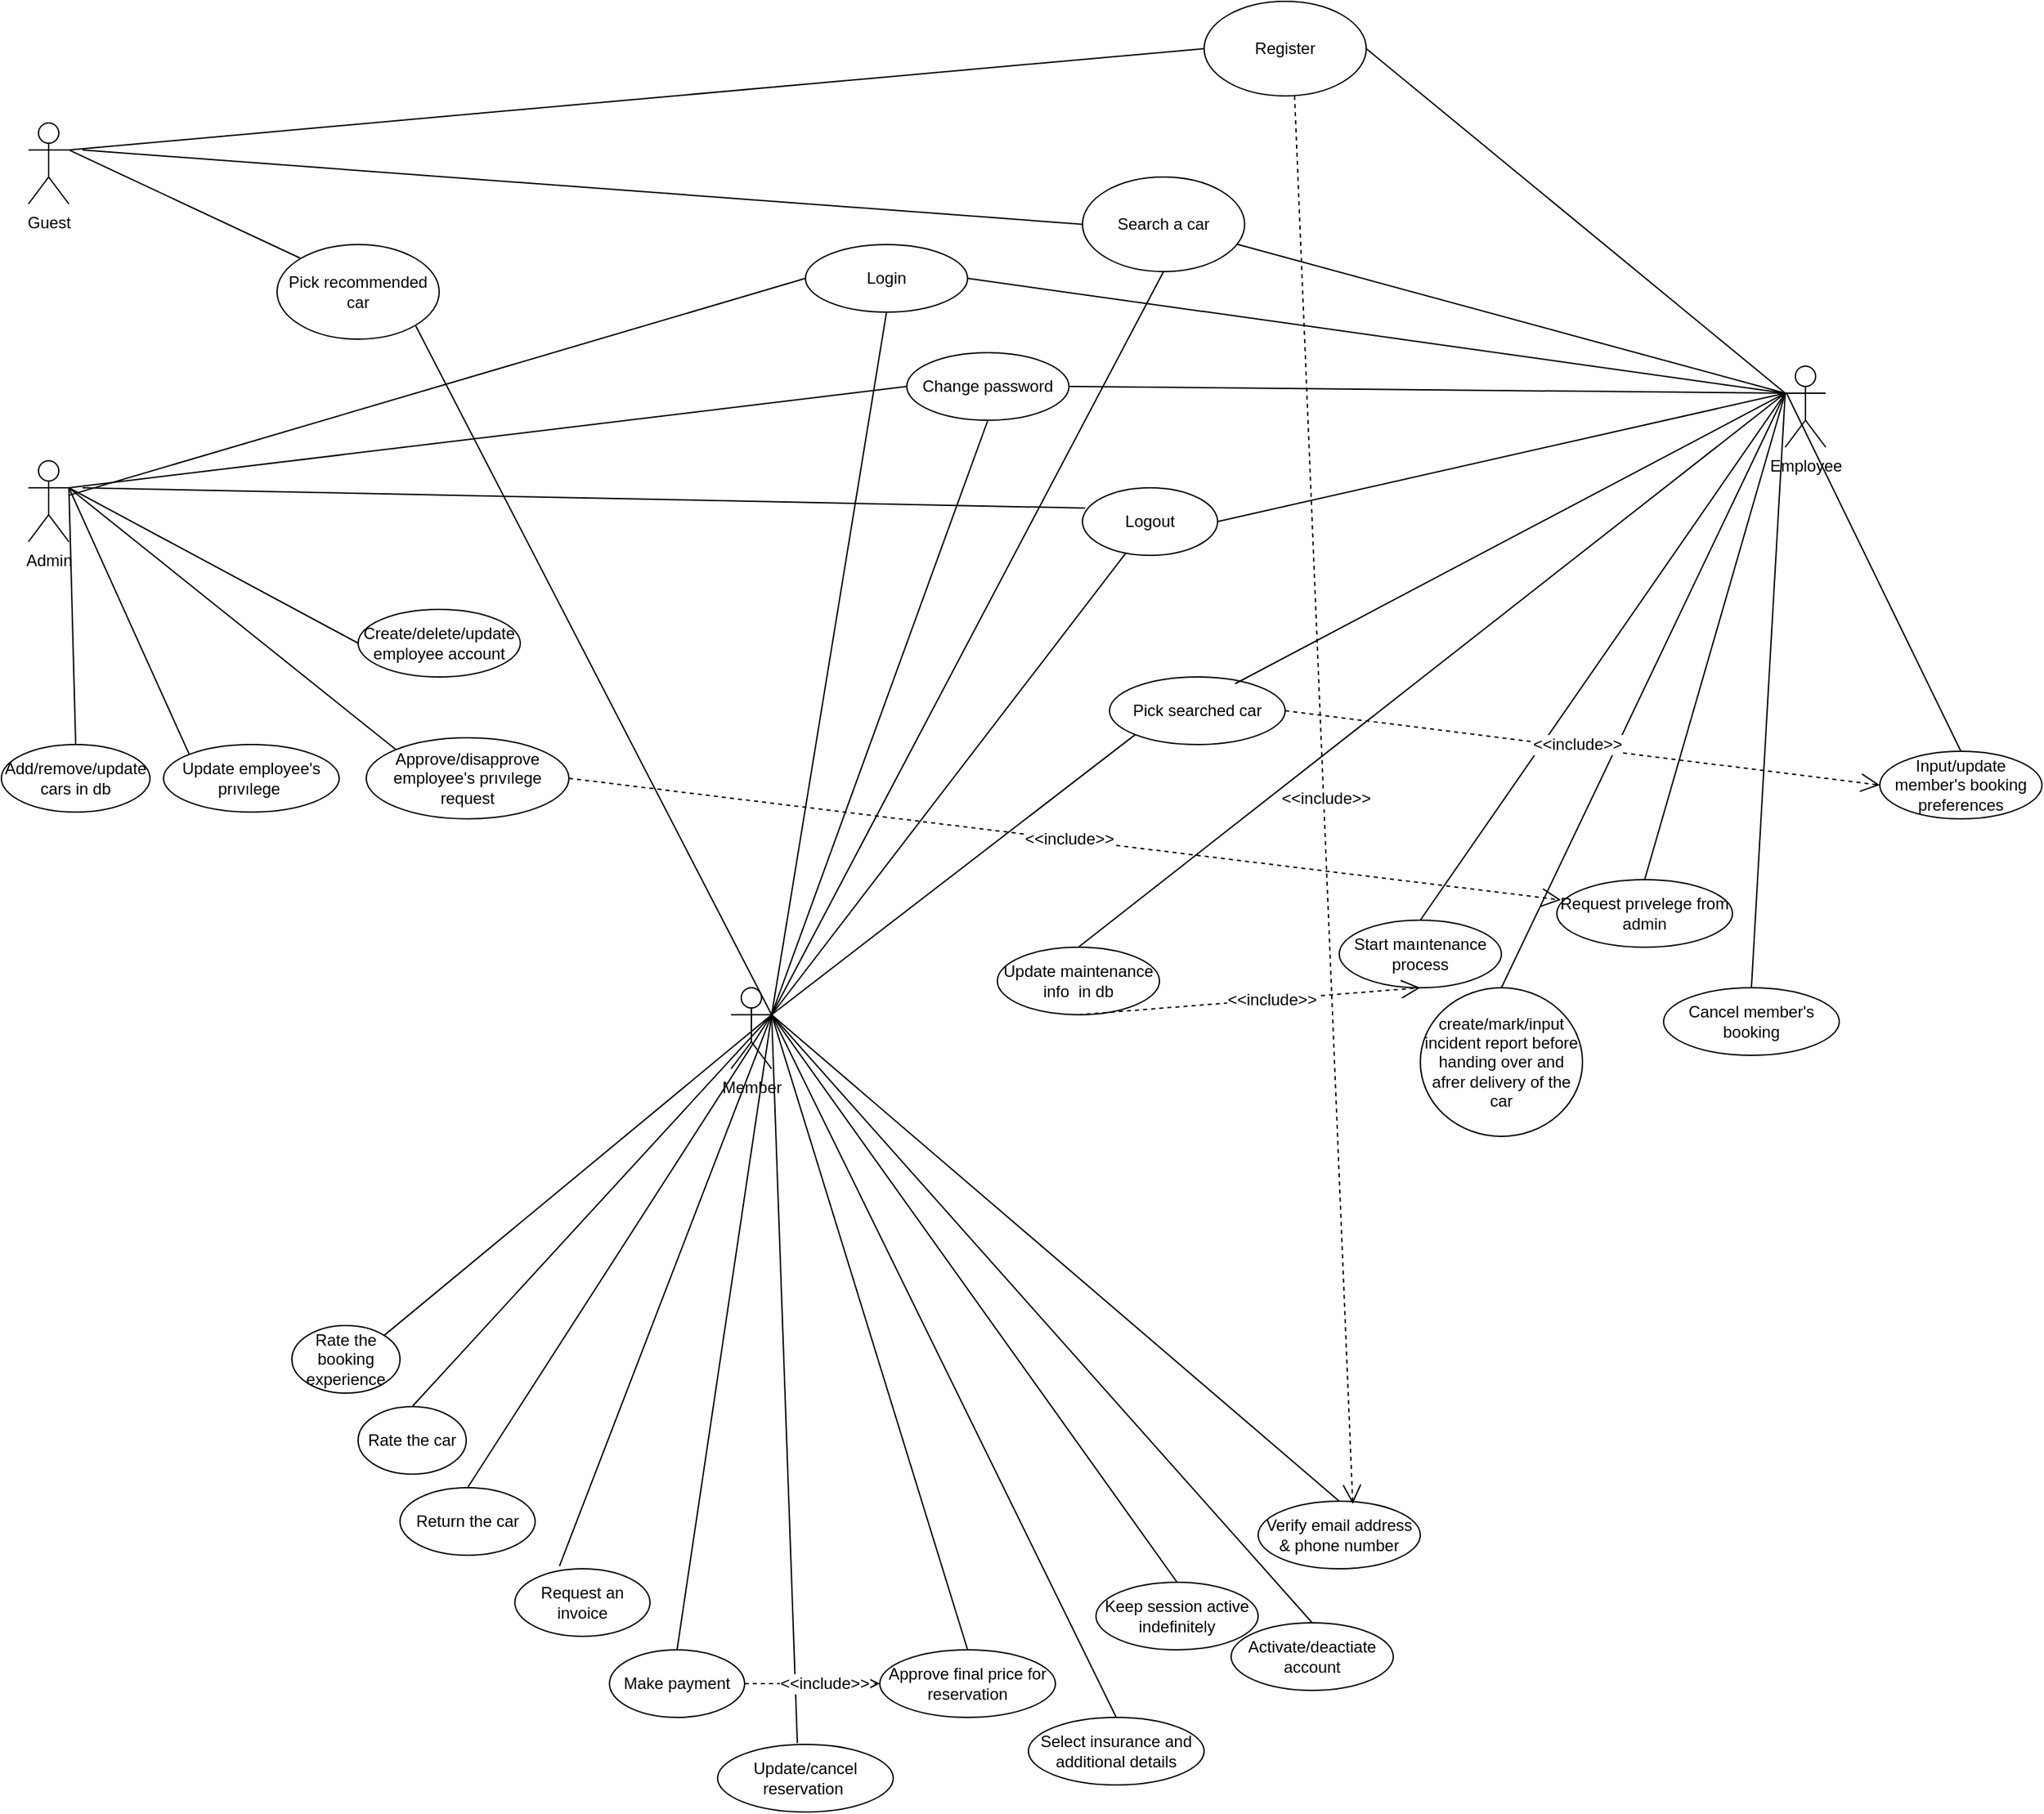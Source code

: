 <mxfile version="12.8.1" type="google"><diagram id="mzJ-m1NzM1ZTGt_eShpj" name="Page-1"><mxGraphModel dx="1422" dy="794" grid="1" gridSize="10" guides="1" tooltips="1" connect="1" arrows="1" fold="1" page="1" pageScale="1" pageWidth="827" pageHeight="1169" math="0" shadow="0"><root><mxCell id="0"/><mxCell id="1" parent="0"/><mxCell id="gpHM_vWi8G7qm4KQUtxU-1" value="Guest" style="shape=umlActor;verticalLabelPosition=bottom;labelBackgroundColor=#ffffff;verticalAlign=top;html=1;" vertex="1" parent="1"><mxGeometry x="110" y="140" width="30" height="60" as="geometry"/></mxCell><mxCell id="gpHM_vWi8G7qm4KQUtxU-2" value="Register" style="ellipse;whiteSpace=wrap;html=1;" vertex="1" parent="1"><mxGeometry x="980" y="50" width="120" height="70" as="geometry"/></mxCell><mxCell id="gpHM_vWi8G7qm4KQUtxU-3" value="" style="endArrow=none;html=1;entryX=0;entryY=0.5;entryDx=0;entryDy=0;exitX=1;exitY=0.333;exitDx=0;exitDy=0;exitPerimeter=0;" edge="1" parent="1" source="gpHM_vWi8G7qm4KQUtxU-1" target="gpHM_vWi8G7qm4KQUtxU-2"><mxGeometry width="50" height="50" relative="1" as="geometry"><mxPoint x="390" y="430" as="sourcePoint"/><mxPoint x="440" y="380" as="targetPoint"/></mxGeometry></mxCell><mxCell id="gpHM_vWi8G7qm4KQUtxU-4" value="Pick recommended car" style="ellipse;whiteSpace=wrap;html=1;" vertex="1" parent="1"><mxGeometry x="294" y="230" width="120" height="70" as="geometry"/></mxCell><mxCell id="gpHM_vWi8G7qm4KQUtxU-5" value="" style="endArrow=none;html=1;exitX=1;exitY=0.333;exitDx=0;exitDy=0;exitPerimeter=0;entryX=0;entryY=0;entryDx=0;entryDy=0;" edge="1" parent="1" source="gpHM_vWi8G7qm4KQUtxU-1" target="gpHM_vWi8G7qm4KQUtxU-4"><mxGeometry width="50" height="50" relative="1" as="geometry"><mxPoint x="390" y="430" as="sourcePoint"/><mxPoint x="440" y="380" as="targetPoint"/></mxGeometry></mxCell><mxCell id="gpHM_vWi8G7qm4KQUtxU-6" value="Admin" style="shape=umlActor;verticalLabelPosition=bottom;labelBackgroundColor=#ffffff;verticalAlign=top;html=1;" vertex="1" parent="1"><mxGeometry x="110" y="390" width="30" height="60" as="geometry"/></mxCell><mxCell id="gpHM_vWi8G7qm4KQUtxU-7" value="Login" style="ellipse;whiteSpace=wrap;html=1;" vertex="1" parent="1"><mxGeometry x="685" y="230" width="120" height="50" as="geometry"/></mxCell><mxCell id="gpHM_vWi8G7qm4KQUtxU-8" value="Create/delete/update employee account" style="ellipse;whiteSpace=wrap;html=1;" vertex="1" parent="1"><mxGeometry x="354" y="500" width="120" height="50" as="geometry"/></mxCell><mxCell id="gpHM_vWi8G7qm4KQUtxU-10" value="Change password" style="ellipse;whiteSpace=wrap;html=1;" vertex="1" parent="1"><mxGeometry x="760" y="310" width="120" height="50" as="geometry"/></mxCell><mxCell id="gpHM_vWi8G7qm4KQUtxU-11" value="Approve/disapprove employee's prıvılege request" style="ellipse;whiteSpace=wrap;html=1;" vertex="1" parent="1"><mxGeometry x="360" y="595" width="150" height="60" as="geometry"/></mxCell><mxCell id="gpHM_vWi8G7qm4KQUtxU-12" value="Update employee's prıvılege&amp;nbsp;" style="ellipse;whiteSpace=wrap;html=1;" vertex="1" parent="1"><mxGeometry x="210" y="600" width="130" height="50" as="geometry"/></mxCell><mxCell id="gpHM_vWi8G7qm4KQUtxU-13" value="Logout" style="ellipse;whiteSpace=wrap;html=1;" vertex="1" parent="1"><mxGeometry x="890" y="410" width="100" height="50" as="geometry"/></mxCell><mxCell id="gpHM_vWi8G7qm4KQUtxU-14" value="Add/remove/update cars in db" style="ellipse;whiteSpace=wrap;html=1;" vertex="1" parent="1"><mxGeometry x="90" y="600" width="110" height="50" as="geometry"/></mxCell><mxCell id="gpHM_vWi8G7qm4KQUtxU-15" value="" style="endArrow=none;html=1;entryX=0;entryY=0.5;entryDx=0;entryDy=0;" edge="1" parent="1" source="gpHM_vWi8G7qm4KQUtxU-6" target="gpHM_vWi8G7qm4KQUtxU-7"><mxGeometry width="50" height="50" relative="1" as="geometry"><mxPoint x="410" y="520" as="sourcePoint"/><mxPoint x="460" y="470" as="targetPoint"/></mxGeometry></mxCell><mxCell id="gpHM_vWi8G7qm4KQUtxU-16" value="" style="endArrow=none;html=1;entryX=0;entryY=0.5;entryDx=0;entryDy=0;" edge="1" parent="1" target="gpHM_vWi8G7qm4KQUtxU-8"><mxGeometry width="50" height="50" relative="1" as="geometry"><mxPoint x="140" y="410" as="sourcePoint"/><mxPoint x="460" y="470" as="targetPoint"/></mxGeometry></mxCell><mxCell id="gpHM_vWi8G7qm4KQUtxU-17" value="" style="endArrow=none;html=1;exitX=1;exitY=0.333;exitDx=0;exitDy=0;exitPerimeter=0;entryX=0;entryY=0.5;entryDx=0;entryDy=0;" edge="1" parent="1" source="gpHM_vWi8G7qm4KQUtxU-6" target="gpHM_vWi8G7qm4KQUtxU-10"><mxGeometry width="50" height="50" relative="1" as="geometry"><mxPoint x="410" y="520" as="sourcePoint"/><mxPoint x="460" y="470" as="targetPoint"/></mxGeometry></mxCell><mxCell id="gpHM_vWi8G7qm4KQUtxU-18" value="" style="endArrow=none;html=1;entryX=0;entryY=0;entryDx=0;entryDy=0;" edge="1" parent="1" target="gpHM_vWi8G7qm4KQUtxU-11"><mxGeometry width="50" height="50" relative="1" as="geometry"><mxPoint x="140" y="410" as="sourcePoint"/><mxPoint x="510" y="490" as="targetPoint"/></mxGeometry></mxCell><mxCell id="gpHM_vWi8G7qm4KQUtxU-19" value="" style="endArrow=none;html=1;entryX=0;entryY=0;entryDx=0;entryDy=0;" edge="1" parent="1" target="gpHM_vWi8G7qm4KQUtxU-12"><mxGeometry width="50" height="50" relative="1" as="geometry"><mxPoint x="140" y="410" as="sourcePoint"/><mxPoint x="460" y="470" as="targetPoint"/></mxGeometry></mxCell><mxCell id="gpHM_vWi8G7qm4KQUtxU-20" value="" style="endArrow=none;html=1;entryX=0.02;entryY=0.3;entryDx=0;entryDy=0;entryPerimeter=0;" edge="1" parent="1" target="gpHM_vWi8G7qm4KQUtxU-13"><mxGeometry width="50" height="50" relative="1" as="geometry"><mxPoint x="150" y="410" as="sourcePoint"/><mxPoint x="460" y="470" as="targetPoint"/></mxGeometry></mxCell><mxCell id="gpHM_vWi8G7qm4KQUtxU-21" value="" style="endArrow=none;html=1;entryX=0.5;entryY=0;entryDx=0;entryDy=0;" edge="1" parent="1" target="gpHM_vWi8G7qm4KQUtxU-14"><mxGeometry width="50" height="50" relative="1" as="geometry"><mxPoint x="140" y="410" as="sourcePoint"/><mxPoint x="460" y="470" as="targetPoint"/></mxGeometry></mxCell><mxCell id="gpHM_vWi8G7qm4KQUtxU-22" value="Employee" style="shape=umlActor;verticalLabelPosition=bottom;labelBackgroundColor=#ffffff;verticalAlign=top;html=1;" vertex="1" parent="1"><mxGeometry x="1410" y="320" width="30" height="60" as="geometry"/></mxCell><mxCell id="gpHM_vWi8G7qm4KQUtxU-26" value="Input/update member's booking preferences" style="ellipse;whiteSpace=wrap;html=1;" vertex="1" parent="1"><mxGeometry x="1480" y="605" width="120" height="50" as="geometry"/></mxCell><mxCell id="gpHM_vWi8G7qm4KQUtxU-27" value="Cancel member's booking" style="ellipse;whiteSpace=wrap;html=1;" vertex="1" parent="1"><mxGeometry x="1320" y="780" width="130" height="50" as="geometry"/></mxCell><mxCell id="gpHM_vWi8G7qm4KQUtxU-28" value="Request prıvelege from admin" style="ellipse;whiteSpace=wrap;html=1;" vertex="1" parent="1"><mxGeometry x="1241" y="700" width="130" height="50" as="geometry"/></mxCell><mxCell id="gpHM_vWi8G7qm4KQUtxU-33" value="" style="endArrow=none;html=1;entryX=0.5;entryY=0;entryDx=0;entryDy=0;" edge="1" parent="1" target="gpHM_vWi8G7qm4KQUtxU-26"><mxGeometry width="50" height="50" relative="1" as="geometry"><mxPoint x="1411" y="340" as="sourcePoint"/><mxPoint x="460" y="680" as="targetPoint"/></mxGeometry></mxCell><mxCell id="gpHM_vWi8G7qm4KQUtxU-34" value="" style="endArrow=none;html=1;entryX=0.5;entryY=0;entryDx=0;entryDy=0;exitX=0;exitY=0.333;exitDx=0;exitDy=0;exitPerimeter=0;" edge="1" parent="1" source="gpHM_vWi8G7qm4KQUtxU-22" target="gpHM_vWi8G7qm4KQUtxU-27"><mxGeometry width="50" height="50" relative="1" as="geometry"><mxPoint x="1410" y="350" as="sourcePoint"/><mxPoint x="1259" y="740" as="targetPoint"/></mxGeometry></mxCell><mxCell id="gpHM_vWi8G7qm4KQUtxU-35" value="" style="endArrow=none;html=1;entryX=0.5;entryY=0;entryDx=0;entryDy=0;exitX=0;exitY=0.333;exitDx=0;exitDy=0;exitPerimeter=0;" edge="1" parent="1" source="gpHM_vWi8G7qm4KQUtxU-22" target="gpHM_vWi8G7qm4KQUtxU-28"><mxGeometry width="50" height="50" relative="1" as="geometry"><mxPoint x="1350" y="360" as="sourcePoint"/><mxPoint x="460" y="680" as="targetPoint"/></mxGeometry></mxCell><mxCell id="gpHM_vWi8G7qm4KQUtxU-37" value="Member" style="shape=umlActor;verticalLabelPosition=bottom;labelBackgroundColor=#ffffff;verticalAlign=top;html=1;" vertex="1" parent="1"><mxGeometry x="630" y="780" width="30" height="60" as="geometry"/></mxCell><mxCell id="gpHM_vWi8G7qm4KQUtxU-42" value="Verify email address &amp;amp; phone number" style="ellipse;whiteSpace=wrap;html=1;" vertex="1" parent="1"><mxGeometry x="1020" y="1160" width="120" height="50" as="geometry"/></mxCell><mxCell id="gpHM_vWi8G7qm4KQUtxU-44" value="Activate/deactiate account" style="ellipse;whiteSpace=wrap;html=1;" vertex="1" parent="1"><mxGeometry x="1000" y="1250" width="120" height="50" as="geometry"/></mxCell><mxCell id="gpHM_vWi8G7qm4KQUtxU-45" value="Keep session active indefinitely" style="ellipse;whiteSpace=wrap;html=1;" vertex="1" parent="1"><mxGeometry x="900" y="1220" width="120" height="50" as="geometry"/></mxCell><mxCell id="gpHM_vWi8G7qm4KQUtxU-49" value="" style="endArrow=none;html=1;entryX=0.5;entryY=0;entryDx=0;entryDy=0;" edge="1" parent="1" target="gpHM_vWi8G7qm4KQUtxU-42"><mxGeometry width="50" height="50" relative="1" as="geometry"><mxPoint x="660" y="800" as="sourcePoint"/><mxPoint x="460" y="1010" as="targetPoint"/></mxGeometry></mxCell><mxCell id="gpHM_vWi8G7qm4KQUtxU-51" value="" style="endArrow=none;html=1;entryX=0.5;entryY=0;entryDx=0;entryDy=0;" edge="1" parent="1" target="gpHM_vWi8G7qm4KQUtxU-44"><mxGeometry width="50" height="50" relative="1" as="geometry"><mxPoint x="660" y="800" as="sourcePoint"/><mxPoint x="460" y="1010" as="targetPoint"/></mxGeometry></mxCell><mxCell id="gpHM_vWi8G7qm4KQUtxU-52" value="" style="endArrow=none;html=1;entryX=0.5;entryY=0;entryDx=0;entryDy=0;" edge="1" parent="1" target="gpHM_vWi8G7qm4KQUtxU-45"><mxGeometry width="50" height="50" relative="1" as="geometry"><mxPoint x="660" y="800" as="sourcePoint"/><mxPoint x="460" y="1010" as="targetPoint"/></mxGeometry></mxCell><mxCell id="gpHM_vWi8G7qm4KQUtxU-56" value="" style="endArrow=none;html=1;entryX=0;entryY=0.5;entryDx=0;entryDy=0;" edge="1" parent="1" target="gpHM_vWi8G7qm4KQUtxU-55"><mxGeometry width="50" height="50" relative="1" as="geometry"><mxPoint x="150" y="160" as="sourcePoint"/><mxPoint x="460" y="330" as="targetPoint"/></mxGeometry></mxCell><mxCell id="gpHM_vWi8G7qm4KQUtxU-62" value="Pick searched car" style="ellipse;whiteSpace=wrap;html=1;" vertex="1" parent="1"><mxGeometry x="910" y="550" width="130" height="50" as="geometry"/></mxCell><mxCell id="gpHM_vWi8G7qm4KQUtxU-63" value="" style="endArrow=none;html=1;entryX=0.715;entryY=0.1;entryDx=0;entryDy=0;exitX=0;exitY=0.333;exitDx=0;exitDy=0;exitPerimeter=0;entryPerimeter=0;" edge="1" parent="1" source="gpHM_vWi8G7qm4KQUtxU-22" target="gpHM_vWi8G7qm4KQUtxU-62"><mxGeometry width="50" height="50" relative="1" as="geometry"><mxPoint x="1350" y="360" as="sourcePoint"/><mxPoint x="480" y="1090" as="targetPoint"/></mxGeometry></mxCell><mxCell id="gpHM_vWi8G7qm4KQUtxU-65" value="create/mark/input incident report before handing over and afrer delivery of the car" style="ellipse;whiteSpace=wrap;html=1;" vertex="1" parent="1"><mxGeometry x="1140" y="780" width="120" height="110" as="geometry"/></mxCell><mxCell id="gpHM_vWi8G7qm4KQUtxU-66" value="" style="endArrow=none;html=1;entryX=0.5;entryY=0;entryDx=0;entryDy=0;" edge="1" parent="1" target="gpHM_vWi8G7qm4KQUtxU-65"><mxGeometry width="50" height="50" relative="1" as="geometry"><mxPoint x="1410" y="340" as="sourcePoint"/><mxPoint x="460" y="750" as="targetPoint"/></mxGeometry></mxCell><mxCell id="gpHM_vWi8G7qm4KQUtxU-67" value="Return the car" style="ellipse;whiteSpace=wrap;html=1;" vertex="1" parent="1"><mxGeometry x="385" y="1150" width="100" height="50" as="geometry"/></mxCell><mxCell id="gpHM_vWi8G7qm4KQUtxU-68" value="" style="endArrow=none;html=1;entryX=0.5;entryY=0;entryDx=0;entryDy=0;exitX=1;exitY=0.333;exitDx=0;exitDy=0;exitPerimeter=0;" edge="1" parent="1" source="gpHM_vWi8G7qm4KQUtxU-37" target="gpHM_vWi8G7qm4KQUtxU-67"><mxGeometry width="50" height="50" relative="1" as="geometry"><mxPoint x="140" y="1120" as="sourcePoint"/><mxPoint x="350" y="1210" as="targetPoint"/></mxGeometry></mxCell><mxCell id="gpHM_vWi8G7qm4KQUtxU-69" value="Start maıntenance process" style="ellipse;whiteSpace=wrap;html=1;" vertex="1" parent="1"><mxGeometry x="1080" y="730" width="120" height="50" as="geometry"/></mxCell><mxCell id="gpHM_vWi8G7qm4KQUtxU-70" value="Update maintenance info&amp;nbsp; in db" style="ellipse;whiteSpace=wrap;html=1;" vertex="1" parent="1"><mxGeometry x="827" y="750" width="120" height="50" as="geometry"/></mxCell><mxCell id="gpHM_vWi8G7qm4KQUtxU-71" value="" style="endArrow=none;html=1;entryX=0.5;entryY=0;entryDx=0;entryDy=0;" edge="1" parent="1" target="gpHM_vWi8G7qm4KQUtxU-69"><mxGeometry width="50" height="50" relative="1" as="geometry"><mxPoint x="1410" y="340" as="sourcePoint"/><mxPoint x="360" y="880" as="targetPoint"/><Array as="points"/></mxGeometry></mxCell><mxCell id="gpHM_vWi8G7qm4KQUtxU-72" value="" style="endArrow=none;html=1;entryX=0.5;entryY=0;entryDx=0;entryDy=0;exitX=0;exitY=0.333;exitDx=0;exitDy=0;exitPerimeter=0;" edge="1" parent="1" source="gpHM_vWi8G7qm4KQUtxU-22" target="gpHM_vWi8G7qm4KQUtxU-70"><mxGeometry width="50" height="50" relative="1" as="geometry"><mxPoint x="160" y="740" as="sourcePoint"/><mxPoint x="360" y="880" as="targetPoint"/></mxGeometry></mxCell><mxCell id="gpHM_vWi8G7qm4KQUtxU-73" value="Select insurance and additional details" style="ellipse;whiteSpace=wrap;html=1;" vertex="1" parent="1"><mxGeometry x="850" y="1320" width="130" height="50" as="geometry"/></mxCell><mxCell id="gpHM_vWi8G7qm4KQUtxU-74" value="" style="endArrow=none;html=1;entryX=0.5;entryY=0;entryDx=0;entryDy=0;" edge="1" parent="1" target="gpHM_vWi8G7qm4KQUtxU-73"><mxGeometry width="50" height="50" relative="1" as="geometry"><mxPoint x="660" y="800" as="sourcePoint"/><mxPoint x="550" y="1540" as="targetPoint"/></mxGeometry></mxCell><mxCell id="gpHM_vWi8G7qm4KQUtxU-75" value="Approve final price for reservation" style="ellipse;whiteSpace=wrap;html=1;" vertex="1" parent="1"><mxGeometry x="740" y="1270" width="130" height="50" as="geometry"/></mxCell><mxCell id="gpHM_vWi8G7qm4KQUtxU-76" value="" style="endArrow=none;html=1;entryX=0.5;entryY=0;entryDx=0;entryDy=0;" edge="1" parent="1" target="gpHM_vWi8G7qm4KQUtxU-75"><mxGeometry width="50" height="50" relative="1" as="geometry"><mxPoint x="660" y="800" as="sourcePoint"/><mxPoint x="360" y="1340" as="targetPoint"/></mxGeometry></mxCell><mxCell id="gpHM_vWi8G7qm4KQUtxU-77" value="Update/cancel reservation&amp;nbsp;" style="ellipse;whiteSpace=wrap;html=1;" vertex="1" parent="1"><mxGeometry x="620" y="1340" width="130" height="50" as="geometry"/></mxCell><mxCell id="gpHM_vWi8G7qm4KQUtxU-78" value="" style="endArrow=none;html=1;entryX=0.454;entryY=-0.02;entryDx=0;entryDy=0;entryPerimeter=0;" edge="1" parent="1" target="gpHM_vWi8G7qm4KQUtxU-77"><mxGeometry width="50" height="50" relative="1" as="geometry"><mxPoint x="660" y="800" as="sourcePoint"/><mxPoint x="360" y="1340" as="targetPoint"/></mxGeometry></mxCell><mxCell id="gpHM_vWi8G7qm4KQUtxU-79" value="Make payment" style="ellipse;whiteSpace=wrap;html=1;" vertex="1" parent="1"><mxGeometry x="540" y="1270" width="100" height="50" as="geometry"/></mxCell><mxCell id="gpHM_vWi8G7qm4KQUtxU-80" value="Request an invoice" style="ellipse;whiteSpace=wrap;html=1;" vertex="1" parent="1"><mxGeometry x="470" y="1210" width="100" height="50" as="geometry"/></mxCell><mxCell id="gpHM_vWi8G7qm4KQUtxU-81" value="" style="endArrow=none;html=1;entryX=0.5;entryY=0;entryDx=0;entryDy=0;" edge="1" parent="1" target="gpHM_vWi8G7qm4KQUtxU-79"><mxGeometry width="50" height="50" relative="1" as="geometry"><mxPoint x="660" y="800" as="sourcePoint"/><mxPoint x="360" y="1340" as="targetPoint"/></mxGeometry></mxCell><mxCell id="gpHM_vWi8G7qm4KQUtxU-82" value="" style="endArrow=none;html=1;entryX=0.33;entryY=-0.04;entryDx=0;entryDy=0;entryPerimeter=0;" edge="1" parent="1" target="gpHM_vWi8G7qm4KQUtxU-80"><mxGeometry width="50" height="50" relative="1" as="geometry"><mxPoint x="660" y="800" as="sourcePoint"/><mxPoint x="360" y="1340" as="targetPoint"/></mxGeometry></mxCell><mxCell id="gpHM_vWi8G7qm4KQUtxU-83" value="Rate the car" style="ellipse;whiteSpace=wrap;html=1;" vertex="1" parent="1"><mxGeometry x="354" y="1090" width="80" height="50" as="geometry"/></mxCell><mxCell id="gpHM_vWi8G7qm4KQUtxU-84" value="Rate the booking experience" style="ellipse;whiteSpace=wrap;html=1;" vertex="1" parent="1"><mxGeometry x="305" y="1030" width="80" height="50" as="geometry"/></mxCell><mxCell id="gpHM_vWi8G7qm4KQUtxU-85" value="" style="endArrow=none;html=1;entryX=0.5;entryY=0;entryDx=0;entryDy=0;" edge="1" parent="1" target="gpHM_vWi8G7qm4KQUtxU-83"><mxGeometry width="50" height="50" relative="1" as="geometry"><mxPoint x="660" y="800" as="sourcePoint"/><mxPoint x="360" y="1310" as="targetPoint"/></mxGeometry></mxCell><mxCell id="gpHM_vWi8G7qm4KQUtxU-86" value="" style="endArrow=none;html=1;entryX=1;entryY=0;entryDx=0;entryDy=0;" edge="1" parent="1" target="gpHM_vWi8G7qm4KQUtxU-84"><mxGeometry width="50" height="50" relative="1" as="geometry"><mxPoint x="660" y="800" as="sourcePoint"/><mxPoint x="360" y="1310" as="targetPoint"/></mxGeometry></mxCell><mxCell id="gpHM_vWi8G7qm4KQUtxU-87" value="" style="endArrow=none;html=1;entryX=0;entryY=0.333;entryDx=0;entryDy=0;entryPerimeter=0;exitX=1;exitY=0.5;exitDx=0;exitDy=0;" edge="1" parent="1" source="gpHM_vWi8G7qm4KQUtxU-10" target="gpHM_vWi8G7qm4KQUtxU-22"><mxGeometry width="50" height="50" relative="1" as="geometry"><mxPoint x="710" y="600" as="sourcePoint"/><mxPoint x="760" y="550" as="targetPoint"/></mxGeometry></mxCell><mxCell id="gpHM_vWi8G7qm4KQUtxU-88" value="" style="endArrow=none;html=1;exitX=1;exitY=0.5;exitDx=0;exitDy=0;" edge="1" parent="1" source="gpHM_vWi8G7qm4KQUtxU-13"><mxGeometry width="50" height="50" relative="1" as="geometry"><mxPoint x="710" y="600" as="sourcePoint"/><mxPoint x="1410" y="340" as="targetPoint"/></mxGeometry></mxCell><mxCell id="gpHM_vWi8G7qm4KQUtxU-89" value="" style="endArrow=none;html=1;exitX=1;exitY=0.5;exitDx=0;exitDy=0;" edge="1" parent="1" source="gpHM_vWi8G7qm4KQUtxU-7"><mxGeometry width="50" height="50" relative="1" as="geometry"><mxPoint x="810" y="255" as="sourcePoint"/><mxPoint x="1410" y="340" as="targetPoint"/></mxGeometry></mxCell><mxCell id="gpHM_vWi8G7qm4KQUtxU-90" value="" style="endArrow=none;html=1;" edge="1" parent="1" source="gpHM_vWi8G7qm4KQUtxU-55"><mxGeometry width="50" height="50" relative="1" as="geometry"><mxPoint x="920" y="170" as="sourcePoint"/><mxPoint x="1410" y="340" as="targetPoint"/></mxGeometry></mxCell><mxCell id="gpHM_vWi8G7qm4KQUtxU-91" value="" style="endArrow=none;html=1;entryX=0.5;entryY=1;entryDx=0;entryDy=0;" edge="1" parent="1" target="gpHM_vWi8G7qm4KQUtxU-10"><mxGeometry width="50" height="50" relative="1" as="geometry"><mxPoint x="660" y="800" as="sourcePoint"/><mxPoint x="760" y="490" as="targetPoint"/></mxGeometry></mxCell><mxCell id="gpHM_vWi8G7qm4KQUtxU-92" value="" style="endArrow=none;html=1;" edge="1" parent="1" source="gpHM_vWi8G7qm4KQUtxU-13"><mxGeometry width="50" height="50" relative="1" as="geometry"><mxPoint x="710" y="540" as="sourcePoint"/><mxPoint x="660" y="800" as="targetPoint"/></mxGeometry></mxCell><mxCell id="gpHM_vWi8G7qm4KQUtxU-93" value="" style="endArrow=none;html=1;entryX=0.5;entryY=1;entryDx=0;entryDy=0;" edge="1" parent="1" target="gpHM_vWi8G7qm4KQUtxU-7"><mxGeometry width="50" height="50" relative="1" as="geometry"><mxPoint x="660" y="800" as="sourcePoint"/><mxPoint x="760" y="490" as="targetPoint"/></mxGeometry></mxCell><mxCell id="gpHM_vWi8G7qm4KQUtxU-55" value="Search a car" style="ellipse;whiteSpace=wrap;html=1;" vertex="1" parent="1"><mxGeometry x="890" y="180" width="120" height="70" as="geometry"/></mxCell><mxCell id="gpHM_vWi8G7qm4KQUtxU-95" value="" style="endArrow=none;html=1;entryX=0.5;entryY=1;entryDx=0;entryDy=0;" edge="1" parent="1" target="gpHM_vWi8G7qm4KQUtxU-55"><mxGeometry width="50" height="50" relative="1" as="geometry"><mxPoint x="660" y="800" as="sourcePoint"/><mxPoint x="760" y="490" as="targetPoint"/></mxGeometry></mxCell><mxCell id="gpHM_vWi8G7qm4KQUtxU-96" value="" style="endArrow=none;html=1;entryX=1;entryY=1;entryDx=0;entryDy=0;exitX=1;exitY=0.333;exitDx=0;exitDy=0;exitPerimeter=0;" edge="1" parent="1" source="gpHM_vWi8G7qm4KQUtxU-37" target="gpHM_vWi8G7qm4KQUtxU-4"><mxGeometry width="50" height="50" relative="1" as="geometry"><mxPoint x="920" y="800" as="sourcePoint"/><mxPoint x="760" y="500" as="targetPoint"/></mxGeometry></mxCell><mxCell id="gpHM_vWi8G7qm4KQUtxU-97" value="" style="endArrow=none;html=1;entryX=1;entryY=0.5;entryDx=0;entryDy=0;" edge="1" parent="1" target="gpHM_vWi8G7qm4KQUtxU-2"><mxGeometry width="50" height="50" relative="1" as="geometry"><mxPoint x="1410" y="340" as="sourcePoint"/><mxPoint x="760" y="390" as="targetPoint"/></mxGeometry></mxCell><mxCell id="gpHM_vWi8G7qm4KQUtxU-99" value="" style="endArrow=none;html=1;exitX=1;exitY=0.333;exitDx=0;exitDy=0;exitPerimeter=0;entryX=0;entryY=1;entryDx=0;entryDy=0;" edge="1" parent="1" source="gpHM_vWi8G7qm4KQUtxU-37" target="gpHM_vWi8G7qm4KQUtxU-62"><mxGeometry width="50" height="50" relative="1" as="geometry"><mxPoint x="790" y="560" as="sourcePoint"/><mxPoint x="840" y="510" as="targetPoint"/></mxGeometry></mxCell><mxCell id="gpHM_vWi8G7qm4KQUtxU-102" value="Use" style="endArrow=open;endSize=12;dashed=1;html=1;entryX=0;entryY=0.5;entryDx=0;entryDy=0;exitX=1;exitY=0.5;exitDx=0;exitDy=0;" edge="1" parent="1" source="gpHM_vWi8G7qm4KQUtxU-62" target="gpHM_vWi8G7qm4KQUtxU-26"><mxGeometry width="160" relative="1" as="geometry"><mxPoint x="1030" y="634.5" as="sourcePoint"/><mxPoint x="1190" y="634.5" as="targetPoint"/><Array as="points"/></mxGeometry></mxCell><mxCell id="gpHM_vWi8G7qm4KQUtxU-104" value="&amp;lt;&amp;lt;include&amp;gt;&amp;gt;" style="text;html=1;align=center;verticalAlign=middle;resizable=0;points=[];labelBackgroundColor=#ffffff;" vertex="1" connectable="0" parent="gpHM_vWi8G7qm4KQUtxU-102"><mxGeometry x="-0.08" y="-1" relative="1" as="geometry"><mxPoint x="13.02" y="-1.45" as="offset"/></mxGeometry></mxCell><mxCell id="gpHM_vWi8G7qm4KQUtxU-105" value="Use" style="endArrow=open;endSize=12;dashed=1;html=1;entryX=0;entryY=0.5;entryDx=0;entryDy=0;exitX=1;exitY=0.5;exitDx=0;exitDy=0;" edge="1" parent="1" source="gpHM_vWi8G7qm4KQUtxU-79" target="gpHM_vWi8G7qm4KQUtxU-75"><mxGeometry width="160" relative="1" as="geometry"><mxPoint x="650" y="1290" as="sourcePoint"/><mxPoint x="1100" y="1285.5" as="targetPoint"/><Array as="points"/></mxGeometry></mxCell><mxCell id="gpHM_vWi8G7qm4KQUtxU-106" value="&amp;lt;&amp;lt;include&amp;gt;&amp;gt;" style="text;html=1;align=center;verticalAlign=middle;resizable=0;points=[];labelBackgroundColor=#ffffff;" vertex="1" connectable="0" parent="gpHM_vWi8G7qm4KQUtxU-105"><mxGeometry x="-0.08" y="-1" relative="1" as="geometry"><mxPoint x="13.02" y="-1.45" as="offset"/></mxGeometry></mxCell><mxCell id="gpHM_vWi8G7qm4KQUtxU-107" value="Use" style="endArrow=open;endSize=12;dashed=1;html=1;exitX=0.558;exitY=1;exitDx=0;exitDy=0;exitPerimeter=0;" edge="1" parent="1" source="gpHM_vWi8G7qm4KQUtxU-2"><mxGeometry width="160" relative="1" as="geometry"><mxPoint x="960" y="520" as="sourcePoint"/><mxPoint x="1090" y="1162" as="targetPoint"/><Array as="points"/></mxGeometry></mxCell><mxCell id="gpHM_vWi8G7qm4KQUtxU-108" value="&amp;lt;&amp;lt;include&amp;gt;&amp;gt;" style="text;html=1;align=center;verticalAlign=middle;resizable=0;points=[];labelBackgroundColor=#ffffff;" vertex="1" connectable="0" parent="gpHM_vWi8G7qm4KQUtxU-107"><mxGeometry x="-0.08" y="-1" relative="1" as="geometry"><mxPoint x="4.23" y="40.37" as="offset"/></mxGeometry></mxCell><mxCell id="gpHM_vWi8G7qm4KQUtxU-109" value="Use" style="endArrow=open;endSize=12;dashed=1;html=1;entryX=0.023;entryY=0.3;entryDx=0;entryDy=0;exitX=1;exitY=0.5;exitDx=0;exitDy=0;entryPerimeter=0;" edge="1" parent="1" source="gpHM_vWi8G7qm4KQUtxU-11" target="gpHM_vWi8G7qm4KQUtxU-28"><mxGeometry width="160" relative="1" as="geometry"><mxPoint x="540" y="630" as="sourcePoint"/><mxPoint x="980" y="685" as="targetPoint"/><Array as="points"/></mxGeometry></mxCell><mxCell id="gpHM_vWi8G7qm4KQUtxU-110" value="&amp;lt;&amp;lt;include&amp;gt;&amp;gt;" style="text;html=1;align=center;verticalAlign=middle;resizable=0;points=[];labelBackgroundColor=#ffffff;" vertex="1" connectable="0" parent="gpHM_vWi8G7qm4KQUtxU-109"><mxGeometry x="-0.08" y="-1" relative="1" as="geometry"><mxPoint x="32.65" y="2.63" as="offset"/></mxGeometry></mxCell><mxCell id="gpHM_vWi8G7qm4KQUtxU-111" value="Use" style="endArrow=open;endSize=12;dashed=1;html=1;entryX=0.5;entryY=1;entryDx=0;entryDy=0;exitX=0.5;exitY=1;exitDx=0;exitDy=0;" edge="1" parent="1" source="gpHM_vWi8G7qm4KQUtxU-70" target="gpHM_vWi8G7qm4KQUtxU-69"><mxGeometry width="160" relative="1" as="geometry"><mxPoint x="1030" y="860" as="sourcePoint"/><mxPoint x="1763.99" y="950" as="targetPoint"/><Array as="points"/></mxGeometry></mxCell><mxCell id="gpHM_vWi8G7qm4KQUtxU-112" value="&amp;lt;&amp;lt;include&amp;gt;&amp;gt;" style="text;html=1;align=center;verticalAlign=middle;resizable=0;points=[];labelBackgroundColor=#ffffff;" vertex="1" connectable="0" parent="gpHM_vWi8G7qm4KQUtxU-111"><mxGeometry x="-0.08" y="-1" relative="1" as="geometry"><mxPoint x="26.21" y="-2.99" as="offset"/></mxGeometry></mxCell></root></mxGraphModel></diagram></mxfile>